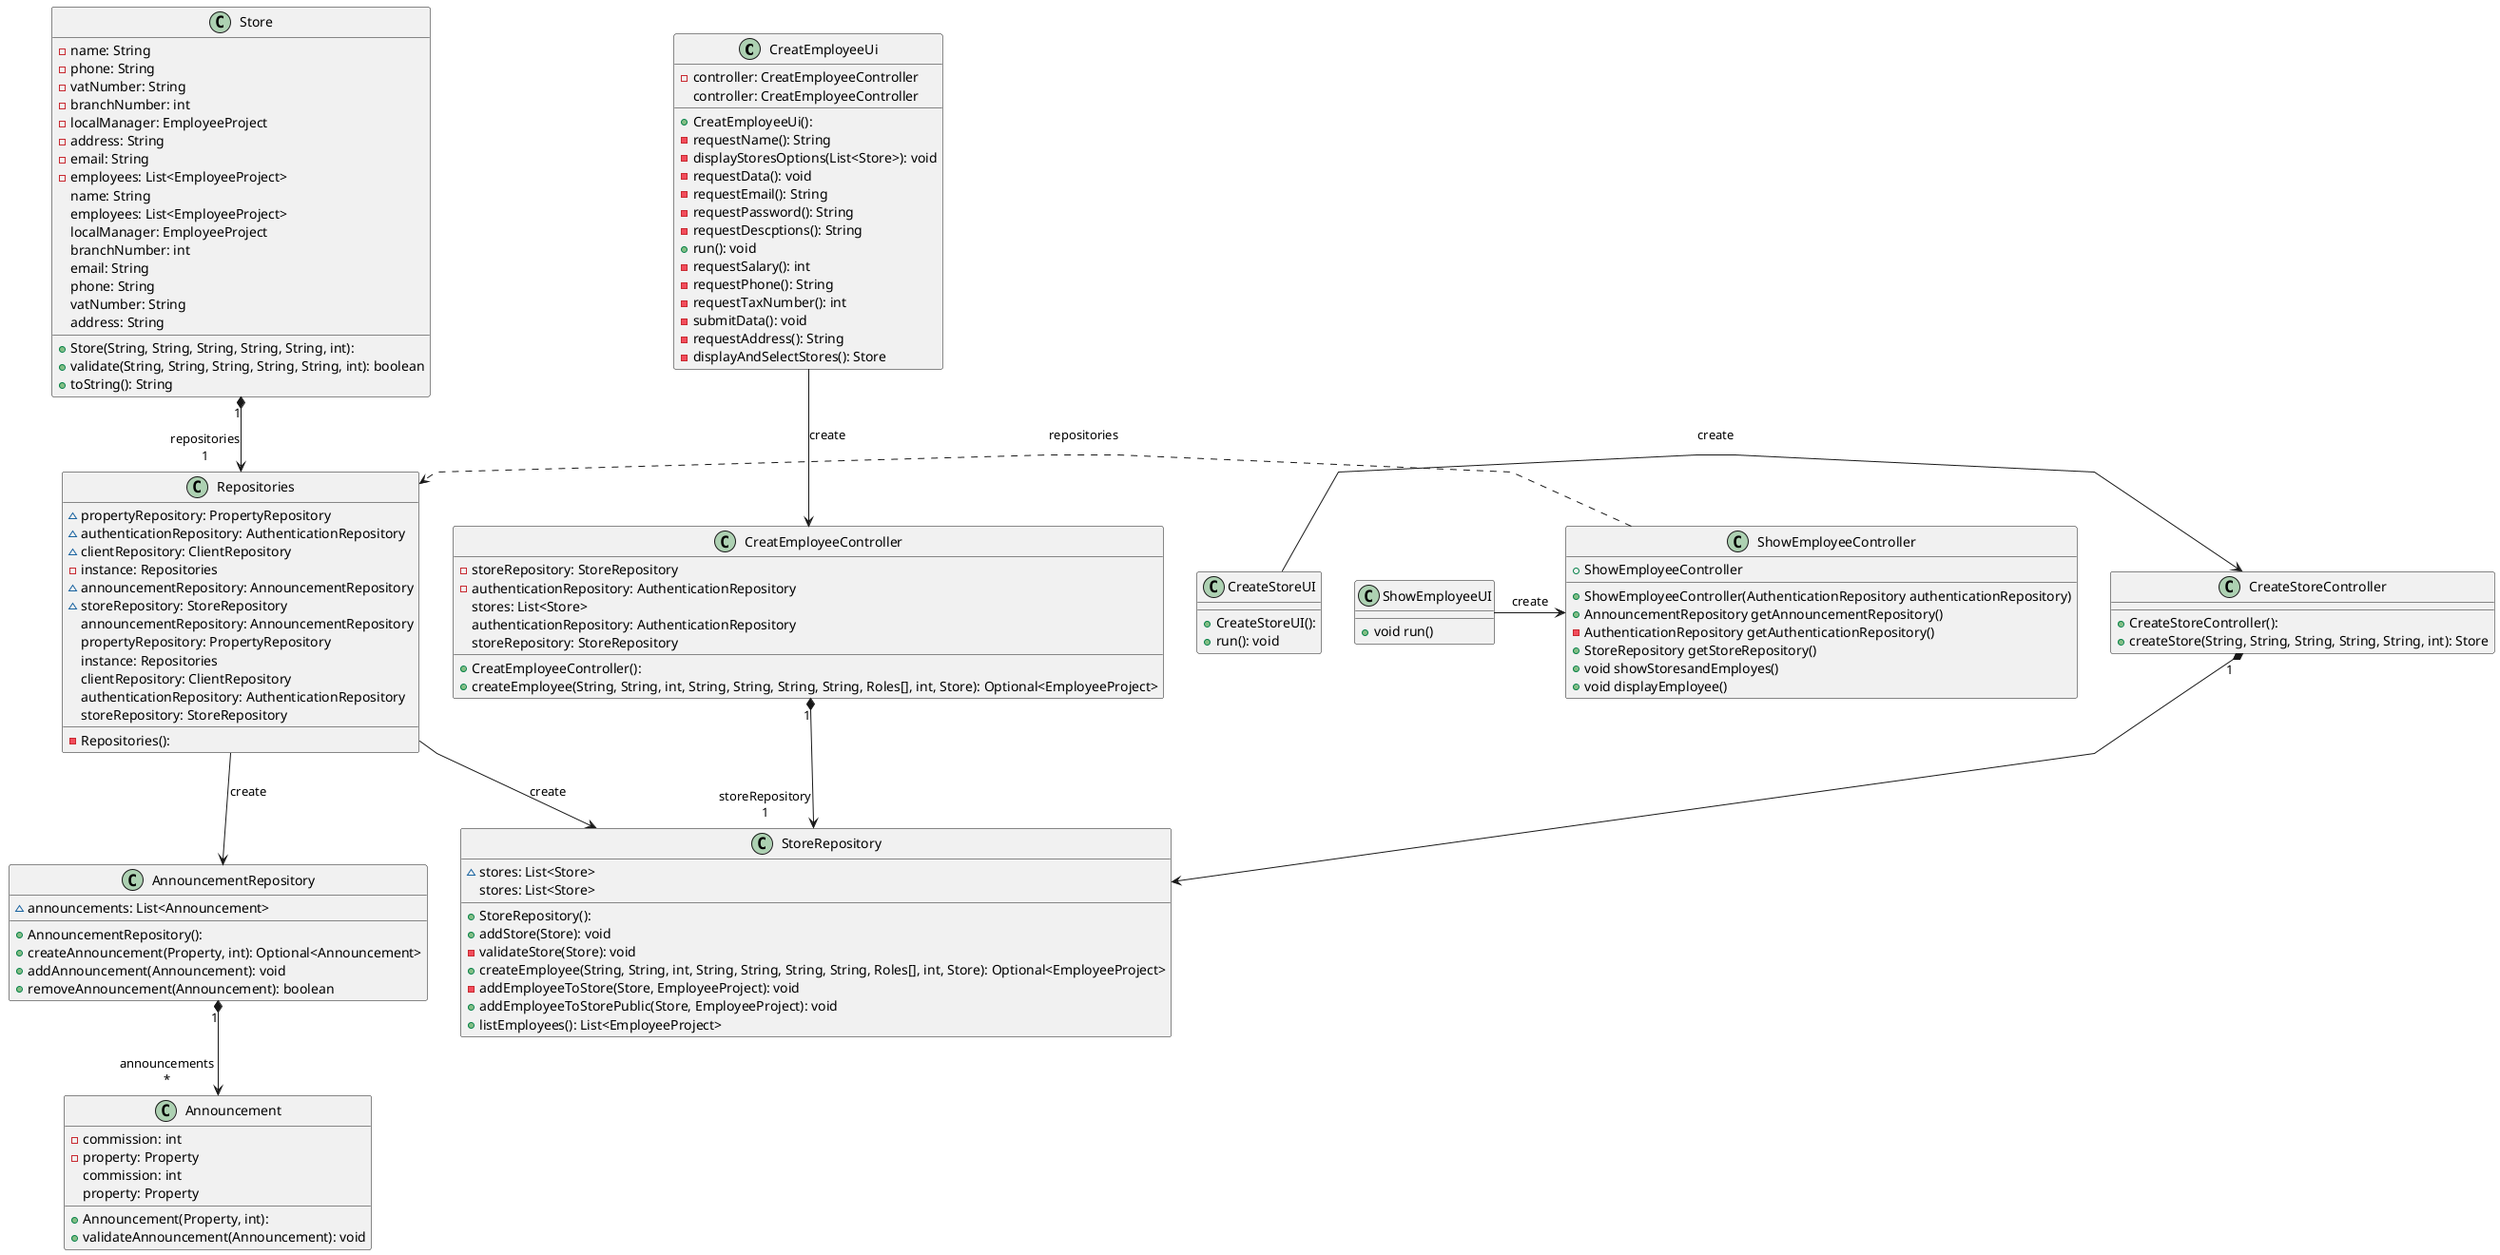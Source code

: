 @startuml
skinparam packageStyle rectangle
skinparam shadowing false
skinparam linetype polyline
left to right direction
top to bottom direction

skinparam classAttributeIconSize "2"


class CreatEmployeeUi {
  + CreatEmployeeUi():
  - controller: CreatEmployeeController
  - requestName(): String
  - displayStoresOptions(List<Store>): void
  - requestData(): void
  - requestEmail(): String
  - requestPassword(): String
  - requestDescptions(): String
  + run(): void
  - requestSalary(): int
  - requestPhone(): String
  - requestTaxNumber(): int
  - submitData(): void
  - requestAddress(): String
  - displayAndSelectStores(): Store
   controller: CreatEmployeeController
}

class CreatEmployeeController {
  + CreatEmployeeController():
  - storeRepository: StoreRepository
  - authenticationRepository: AuthenticationRepository
  + createEmployee(String, String, int, String, String, String, String, Roles[], int, Store): Optional<EmployeeProject>
   stores: List<Store>
   authenticationRepository: AuthenticationRepository
   storeRepository: StoreRepository
}

class CreateStoreUI {
  + CreateStoreUI():
  + run(): void
}

class CreateStoreController {
  + CreateStoreController():
  + createStore(String, String, String, String, String, int): Store
}

class Store {
  + Store(String, String, String, String, String, int):
  - name: String
  - phone: String
  - vatNumber: String
  - branchNumber: int
  - localManager: EmployeeProject
  - address: String
  - email: String
  - employees: List<EmployeeProject>
  + validate(String, String, String, String, String, int): boolean
  + toString(): String
   name: String
   employees: List<EmployeeProject>
   localManager: EmployeeProject
   branchNumber: int
   email: String
   phone: String
   vatNumber: String
   address: String
}

class Announcement {
  + Announcement(Property, int):
  - commission: int
  - property: Property
  + validateAnnouncement(Announcement): void
   commission: int
   property: Property
}

class Repositories {
  - Repositories():
  ~ propertyRepository: PropertyRepository
  ~ authenticationRepository: AuthenticationRepository
  ~ clientRepository: ClientRepository
  - instance: Repositories
  ~ announcementRepository: AnnouncementRepository
  ~ storeRepository: StoreRepository
   announcementRepository: AnnouncementRepository
   propertyRepository: PropertyRepository
   instance: Repositories
   clientRepository: ClientRepository
   authenticationRepository: AuthenticationRepository
   storeRepository: StoreRepository
}

class StoreRepository {
  + StoreRepository():
  ~ stores: List<Store>
  + addStore(Store): void
  - validateStore(Store): void
  + createEmployee(String, String, int, String, String, String, String, Roles[], int, Store): Optional<EmployeeProject>
  - addEmployeeToStore(Store, EmployeeProject): void
  + addEmployeeToStorePublic(Store, EmployeeProject): void
  + listEmployees(): List<EmployeeProject>
   stores: List<Store>
}
class AnnouncementRepository {
  + AnnouncementRepository():
  ~ announcements: List<Announcement>
  + createAnnouncement(Property, int): Optional<Announcement>
  + addAnnouncement(Announcement): void
  + removeAnnouncement(Announcement): boolean
}

class ShowEmployeeUI{
  + void run()
}

class ShowEmployeeController{
  + ShowEmployeeController
  + ShowEmployeeController(AuthenticationRepository authenticationRepository)
  + AnnouncementRepository getAnnouncementRepository()
  - AuthenticationRepository getAuthenticationRepository()
  + StoreRepository getStoreRepository()
  + void showStoresandEmployes()
  + void displayEmployee()
}


CreatEmployeeUi               -->  CreatEmployeeController      : "«create»"
CreateStoreController        "1" *--> "StoreRepository"
CreateStoreUI                 ->  CreateStoreController        : "«create»"
CreatEmployeeController      "1" *--> "storeRepository\n1" StoreRepository
ShowEmployeeUI                 ->  ShowEmployeeController        : "«create»"
ShowEmployeeController .> Repositories: repositories
AnnouncementRepository       "1" *--> "announcements\n*" Announcement
Store                        "1" *--> "repositories\n1" Repositories
Repositories                  -->  StoreRepository              : "«create»"
Repositories                  -->  AnnouncementRepository       : "«create»"
@enduml
